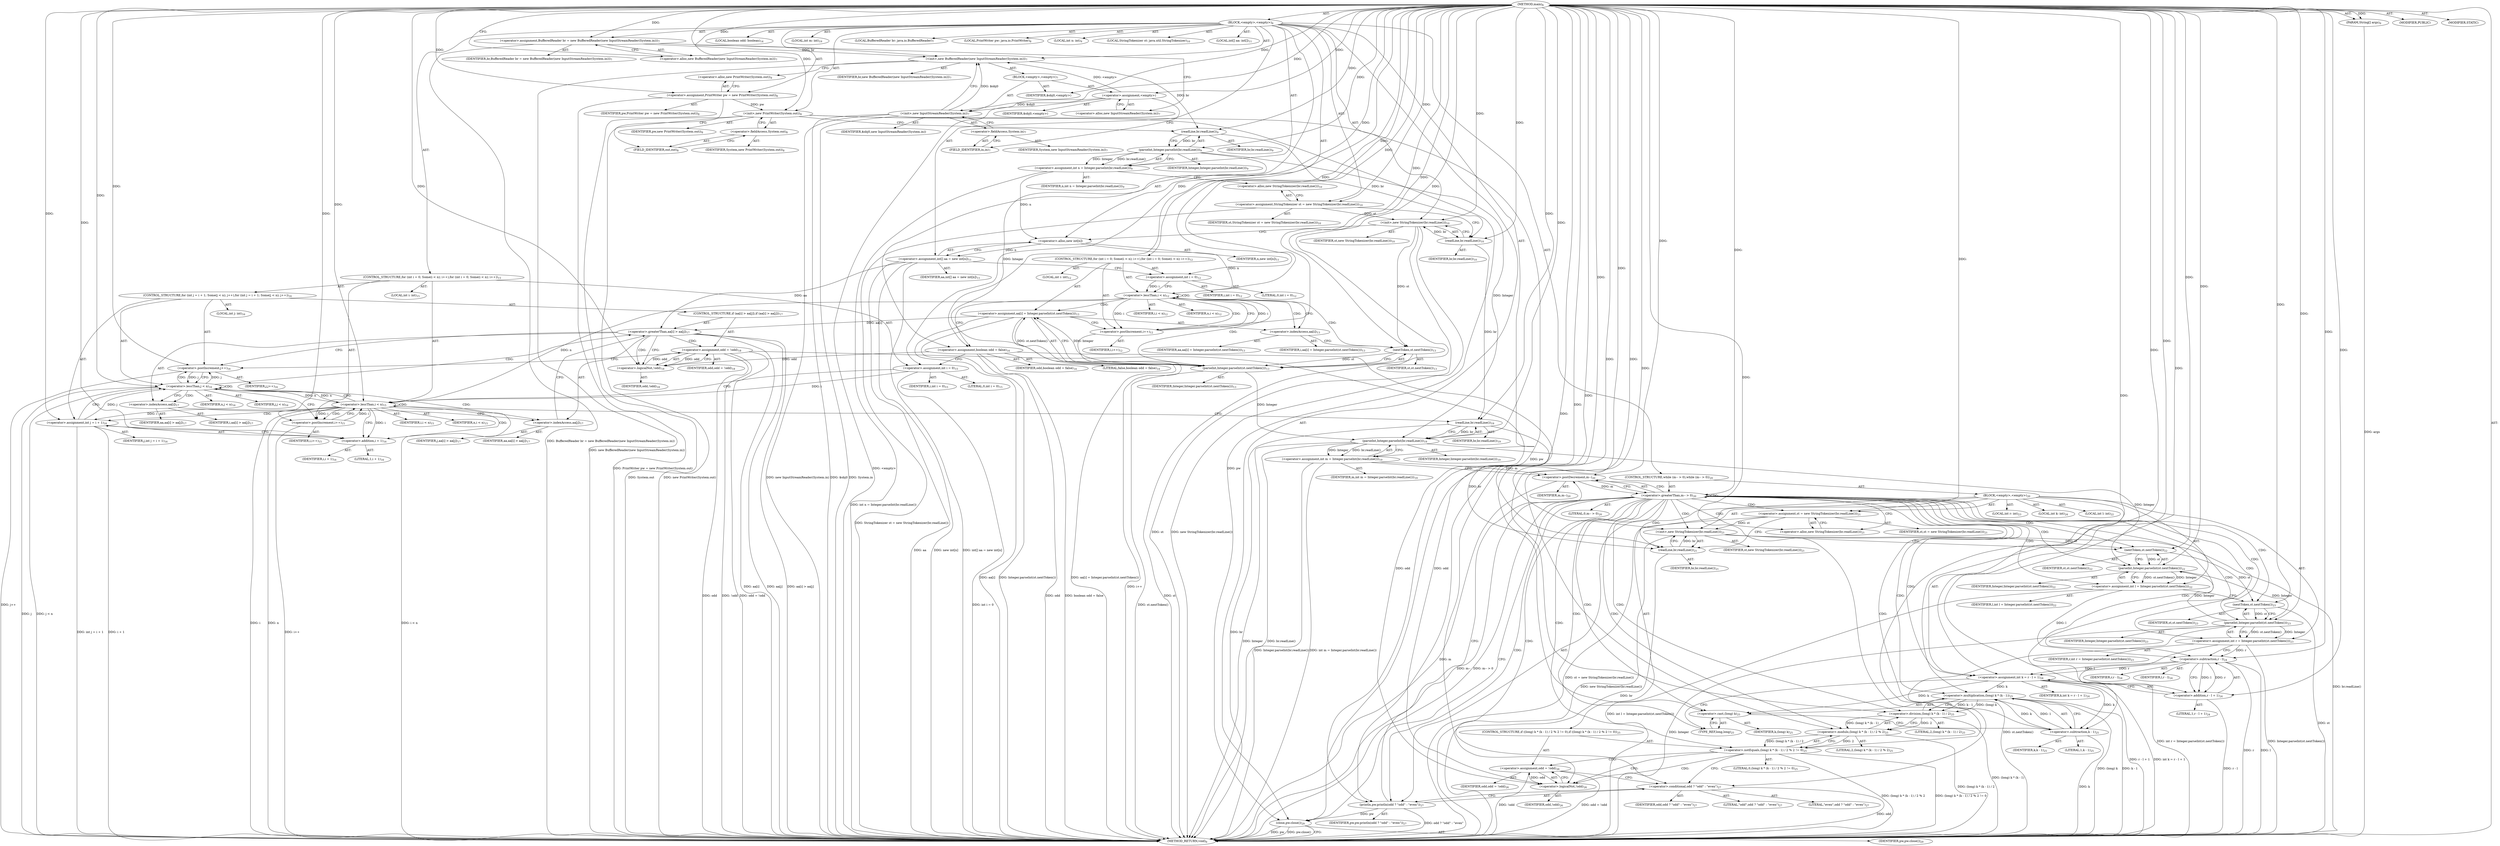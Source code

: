 digraph "main" {  
"24" [label = <(METHOD,main)<SUB>6</SUB>> ]
"25" [label = <(PARAM,String[] args)<SUB>6</SUB>> ]
"26" [label = <(BLOCK,&lt;empty&gt;,&lt;empty&gt;)<SUB>6</SUB>> ]
"4" [label = <(LOCAL,BufferedReader br: java.io.BufferedReader)<SUB>7</SUB>> ]
"27" [label = <(&lt;operator&gt;.assignment,BufferedReader br = new BufferedReader(new InputStreamReader(System.in)))<SUB>7</SUB>> ]
"28" [label = <(IDENTIFIER,br,BufferedReader br = new BufferedReader(new InputStreamReader(System.in)))<SUB>7</SUB>> ]
"29" [label = <(&lt;operator&gt;.alloc,new BufferedReader(new InputStreamReader(System.in)))<SUB>7</SUB>> ]
"30" [label = <(&lt;init&gt;,new BufferedReader(new InputStreamReader(System.in)))<SUB>7</SUB>> ]
"3" [label = <(IDENTIFIER,br,new BufferedReader(new InputStreamReader(System.in)))<SUB>7</SUB>> ]
"31" [label = <(BLOCK,&lt;empty&gt;,&lt;empty&gt;)<SUB>7</SUB>> ]
"32" [label = <(&lt;operator&gt;.assignment,&lt;empty&gt;)> ]
"33" [label = <(IDENTIFIER,$obj0,&lt;empty&gt;)> ]
"34" [label = <(&lt;operator&gt;.alloc,new InputStreamReader(System.in))<SUB>7</SUB>> ]
"35" [label = <(&lt;init&gt;,new InputStreamReader(System.in))<SUB>7</SUB>> ]
"36" [label = <(IDENTIFIER,$obj0,new InputStreamReader(System.in))> ]
"37" [label = <(&lt;operator&gt;.fieldAccess,System.in)<SUB>7</SUB>> ]
"38" [label = <(IDENTIFIER,System,new InputStreamReader(System.in))<SUB>7</SUB>> ]
"39" [label = <(FIELD_IDENTIFIER,in,in)<SUB>7</SUB>> ]
"40" [label = <(IDENTIFIER,$obj0,&lt;empty&gt;)> ]
"6" [label = <(LOCAL,PrintWriter pw: java.io.PrintWriter)<SUB>8</SUB>> ]
"41" [label = <(&lt;operator&gt;.assignment,PrintWriter pw = new PrintWriter(System.out))<SUB>8</SUB>> ]
"42" [label = <(IDENTIFIER,pw,PrintWriter pw = new PrintWriter(System.out))<SUB>8</SUB>> ]
"43" [label = <(&lt;operator&gt;.alloc,new PrintWriter(System.out))<SUB>8</SUB>> ]
"44" [label = <(&lt;init&gt;,new PrintWriter(System.out))<SUB>8</SUB>> ]
"5" [label = <(IDENTIFIER,pw,new PrintWriter(System.out))<SUB>8</SUB>> ]
"45" [label = <(&lt;operator&gt;.fieldAccess,System.out)<SUB>8</SUB>> ]
"46" [label = <(IDENTIFIER,System,new PrintWriter(System.out))<SUB>8</SUB>> ]
"47" [label = <(FIELD_IDENTIFIER,out,out)<SUB>8</SUB>> ]
"48" [label = <(LOCAL,int n: int)<SUB>9</SUB>> ]
"49" [label = <(&lt;operator&gt;.assignment,int n = Integer.parseInt(br.readLine()))<SUB>9</SUB>> ]
"50" [label = <(IDENTIFIER,n,int n = Integer.parseInt(br.readLine()))<SUB>9</SUB>> ]
"51" [label = <(parseInt,Integer.parseInt(br.readLine()))<SUB>9</SUB>> ]
"52" [label = <(IDENTIFIER,Integer,Integer.parseInt(br.readLine()))<SUB>9</SUB>> ]
"53" [label = <(readLine,br.readLine())<SUB>9</SUB>> ]
"54" [label = <(IDENTIFIER,br,br.readLine())<SUB>9</SUB>> ]
"8" [label = <(LOCAL,StringTokenizer st: java.util.StringTokenizer)<SUB>10</SUB>> ]
"55" [label = <(&lt;operator&gt;.assignment,StringTokenizer st = new StringTokenizer(br.readLine()))<SUB>10</SUB>> ]
"56" [label = <(IDENTIFIER,st,StringTokenizer st = new StringTokenizer(br.readLine()))<SUB>10</SUB>> ]
"57" [label = <(&lt;operator&gt;.alloc,new StringTokenizer(br.readLine()))<SUB>10</SUB>> ]
"58" [label = <(&lt;init&gt;,new StringTokenizer(br.readLine()))<SUB>10</SUB>> ]
"7" [label = <(IDENTIFIER,st,new StringTokenizer(br.readLine()))<SUB>10</SUB>> ]
"59" [label = <(readLine,br.readLine())<SUB>10</SUB>> ]
"60" [label = <(IDENTIFIER,br,br.readLine())<SUB>10</SUB>> ]
"61" [label = <(LOCAL,int[] aa: int[])<SUB>11</SUB>> ]
"62" [label = <(&lt;operator&gt;.assignment,int[] aa = new int[n])<SUB>11</SUB>> ]
"63" [label = <(IDENTIFIER,aa,int[] aa = new int[n])<SUB>11</SUB>> ]
"64" [label = <(&lt;operator&gt;.alloc,new int[n])> ]
"65" [label = <(IDENTIFIER,n,new int[n])<SUB>11</SUB>> ]
"66" [label = <(CONTROL_STRUCTURE,for (int i = 0; Some(i &lt; n); i++),for (int i = 0; Some(i &lt; n); i++))<SUB>12</SUB>> ]
"67" [label = <(LOCAL,int i: int)<SUB>12</SUB>> ]
"68" [label = <(&lt;operator&gt;.assignment,int i = 0)<SUB>12</SUB>> ]
"69" [label = <(IDENTIFIER,i,int i = 0)<SUB>12</SUB>> ]
"70" [label = <(LITERAL,0,int i = 0)<SUB>12</SUB>> ]
"71" [label = <(&lt;operator&gt;.lessThan,i &lt; n)<SUB>12</SUB>> ]
"72" [label = <(IDENTIFIER,i,i &lt; n)<SUB>12</SUB>> ]
"73" [label = <(IDENTIFIER,n,i &lt; n)<SUB>12</SUB>> ]
"74" [label = <(&lt;operator&gt;.postIncrement,i++)<SUB>12</SUB>> ]
"75" [label = <(IDENTIFIER,i,i++)<SUB>12</SUB>> ]
"76" [label = <(&lt;operator&gt;.assignment,aa[i] = Integer.parseInt(st.nextToken()))<SUB>13</SUB>> ]
"77" [label = <(&lt;operator&gt;.indexAccess,aa[i])<SUB>13</SUB>> ]
"78" [label = <(IDENTIFIER,aa,aa[i] = Integer.parseInt(st.nextToken()))<SUB>13</SUB>> ]
"79" [label = <(IDENTIFIER,i,aa[i] = Integer.parseInt(st.nextToken()))<SUB>13</SUB>> ]
"80" [label = <(parseInt,Integer.parseInt(st.nextToken()))<SUB>13</SUB>> ]
"81" [label = <(IDENTIFIER,Integer,Integer.parseInt(st.nextToken()))<SUB>13</SUB>> ]
"82" [label = <(nextToken,st.nextToken())<SUB>13</SUB>> ]
"83" [label = <(IDENTIFIER,st,st.nextToken())<SUB>13</SUB>> ]
"84" [label = <(LOCAL,boolean odd: boolean)<SUB>14</SUB>> ]
"85" [label = <(&lt;operator&gt;.assignment,boolean odd = false)<SUB>14</SUB>> ]
"86" [label = <(IDENTIFIER,odd,boolean odd = false)<SUB>14</SUB>> ]
"87" [label = <(LITERAL,false,boolean odd = false)<SUB>14</SUB>> ]
"88" [label = <(CONTROL_STRUCTURE,for (int i = 0; Some(i &lt; n); i++),for (int i = 0; Some(i &lt; n); i++))<SUB>15</SUB>> ]
"89" [label = <(LOCAL,int i: int)<SUB>15</SUB>> ]
"90" [label = <(&lt;operator&gt;.assignment,int i = 0)<SUB>15</SUB>> ]
"91" [label = <(IDENTIFIER,i,int i = 0)<SUB>15</SUB>> ]
"92" [label = <(LITERAL,0,int i = 0)<SUB>15</SUB>> ]
"93" [label = <(&lt;operator&gt;.lessThan,i &lt; n)<SUB>15</SUB>> ]
"94" [label = <(IDENTIFIER,i,i &lt; n)<SUB>15</SUB>> ]
"95" [label = <(IDENTIFIER,n,i &lt; n)<SUB>15</SUB>> ]
"96" [label = <(&lt;operator&gt;.postIncrement,i++)<SUB>15</SUB>> ]
"97" [label = <(IDENTIFIER,i,i++)<SUB>15</SUB>> ]
"98" [label = <(CONTROL_STRUCTURE,for (int j = i + 1; Some(j &lt; n); j++),for (int j = i + 1; Some(j &lt; n); j++))<SUB>16</SUB>> ]
"99" [label = <(LOCAL,int j: int)<SUB>16</SUB>> ]
"100" [label = <(&lt;operator&gt;.assignment,int j = i + 1)<SUB>16</SUB>> ]
"101" [label = <(IDENTIFIER,j,int j = i + 1)<SUB>16</SUB>> ]
"102" [label = <(&lt;operator&gt;.addition,i + 1)<SUB>16</SUB>> ]
"103" [label = <(IDENTIFIER,i,i + 1)<SUB>16</SUB>> ]
"104" [label = <(LITERAL,1,i + 1)<SUB>16</SUB>> ]
"105" [label = <(&lt;operator&gt;.lessThan,j &lt; n)<SUB>16</SUB>> ]
"106" [label = <(IDENTIFIER,j,j &lt; n)<SUB>16</SUB>> ]
"107" [label = <(IDENTIFIER,n,j &lt; n)<SUB>16</SUB>> ]
"108" [label = <(&lt;operator&gt;.postIncrement,j++)<SUB>16</SUB>> ]
"109" [label = <(IDENTIFIER,j,j++)<SUB>16</SUB>> ]
"110" [label = <(CONTROL_STRUCTURE,if (aa[i] &gt; aa[j]),if (aa[i] &gt; aa[j]))<SUB>17</SUB>> ]
"111" [label = <(&lt;operator&gt;.greaterThan,aa[i] &gt; aa[j])<SUB>17</SUB>> ]
"112" [label = <(&lt;operator&gt;.indexAccess,aa[i])<SUB>17</SUB>> ]
"113" [label = <(IDENTIFIER,aa,aa[i] &gt; aa[j])<SUB>17</SUB>> ]
"114" [label = <(IDENTIFIER,i,aa[i] &gt; aa[j])<SUB>17</SUB>> ]
"115" [label = <(&lt;operator&gt;.indexAccess,aa[j])<SUB>17</SUB>> ]
"116" [label = <(IDENTIFIER,aa,aa[i] &gt; aa[j])<SUB>17</SUB>> ]
"117" [label = <(IDENTIFIER,j,aa[i] &gt; aa[j])<SUB>17</SUB>> ]
"118" [label = <(&lt;operator&gt;.assignment,odd = !odd)<SUB>18</SUB>> ]
"119" [label = <(IDENTIFIER,odd,odd = !odd)<SUB>18</SUB>> ]
"120" [label = <(&lt;operator&gt;.logicalNot,!odd)<SUB>18</SUB>> ]
"121" [label = <(IDENTIFIER,odd,!odd)<SUB>18</SUB>> ]
"122" [label = <(LOCAL,int m: int)<SUB>19</SUB>> ]
"123" [label = <(&lt;operator&gt;.assignment,int m = Integer.parseInt(br.readLine()))<SUB>19</SUB>> ]
"124" [label = <(IDENTIFIER,m,int m = Integer.parseInt(br.readLine()))<SUB>19</SUB>> ]
"125" [label = <(parseInt,Integer.parseInt(br.readLine()))<SUB>19</SUB>> ]
"126" [label = <(IDENTIFIER,Integer,Integer.parseInt(br.readLine()))<SUB>19</SUB>> ]
"127" [label = <(readLine,br.readLine())<SUB>19</SUB>> ]
"128" [label = <(IDENTIFIER,br,br.readLine())<SUB>19</SUB>> ]
"129" [label = <(CONTROL_STRUCTURE,while (m-- &gt; 0),while (m-- &gt; 0))<SUB>20</SUB>> ]
"130" [label = <(&lt;operator&gt;.greaterThan,m-- &gt; 0)<SUB>20</SUB>> ]
"131" [label = <(&lt;operator&gt;.postDecrement,m--)<SUB>20</SUB>> ]
"132" [label = <(IDENTIFIER,m,m--)<SUB>20</SUB>> ]
"133" [label = <(LITERAL,0,m-- &gt; 0)<SUB>20</SUB>> ]
"134" [label = <(BLOCK,&lt;empty&gt;,&lt;empty&gt;)<SUB>20</SUB>> ]
"135" [label = <(&lt;operator&gt;.assignment,st = new StringTokenizer(br.readLine()))<SUB>21</SUB>> ]
"136" [label = <(IDENTIFIER,st,st = new StringTokenizer(br.readLine()))<SUB>21</SUB>> ]
"137" [label = <(&lt;operator&gt;.alloc,new StringTokenizer(br.readLine()))<SUB>21</SUB>> ]
"138" [label = <(&lt;init&gt;,new StringTokenizer(br.readLine()))<SUB>21</SUB>> ]
"9" [label = <(IDENTIFIER,st,new StringTokenizer(br.readLine()))<SUB>21</SUB>> ]
"139" [label = <(readLine,br.readLine())<SUB>21</SUB>> ]
"140" [label = <(IDENTIFIER,br,br.readLine())<SUB>21</SUB>> ]
"141" [label = <(LOCAL,int l: int)<SUB>22</SUB>> ]
"142" [label = <(&lt;operator&gt;.assignment,int l = Integer.parseInt(st.nextToken()))<SUB>22</SUB>> ]
"143" [label = <(IDENTIFIER,l,int l = Integer.parseInt(st.nextToken()))<SUB>22</SUB>> ]
"144" [label = <(parseInt,Integer.parseInt(st.nextToken()))<SUB>22</SUB>> ]
"145" [label = <(IDENTIFIER,Integer,Integer.parseInt(st.nextToken()))<SUB>22</SUB>> ]
"146" [label = <(nextToken,st.nextToken())<SUB>22</SUB>> ]
"147" [label = <(IDENTIFIER,st,st.nextToken())<SUB>22</SUB>> ]
"148" [label = <(LOCAL,int r: int)<SUB>23</SUB>> ]
"149" [label = <(&lt;operator&gt;.assignment,int r = Integer.parseInt(st.nextToken()))<SUB>23</SUB>> ]
"150" [label = <(IDENTIFIER,r,int r = Integer.parseInt(st.nextToken()))<SUB>23</SUB>> ]
"151" [label = <(parseInt,Integer.parseInt(st.nextToken()))<SUB>23</SUB>> ]
"152" [label = <(IDENTIFIER,Integer,Integer.parseInt(st.nextToken()))<SUB>23</SUB>> ]
"153" [label = <(nextToken,st.nextToken())<SUB>23</SUB>> ]
"154" [label = <(IDENTIFIER,st,st.nextToken())<SUB>23</SUB>> ]
"155" [label = <(LOCAL,int k: int)<SUB>24</SUB>> ]
"156" [label = <(&lt;operator&gt;.assignment,int k = r - l + 1)<SUB>24</SUB>> ]
"157" [label = <(IDENTIFIER,k,int k = r - l + 1)<SUB>24</SUB>> ]
"158" [label = <(&lt;operator&gt;.addition,r - l + 1)<SUB>24</SUB>> ]
"159" [label = <(&lt;operator&gt;.subtraction,r - l)<SUB>24</SUB>> ]
"160" [label = <(IDENTIFIER,r,r - l)<SUB>24</SUB>> ]
"161" [label = <(IDENTIFIER,l,r - l)<SUB>24</SUB>> ]
"162" [label = <(LITERAL,1,r - l + 1)<SUB>24</SUB>> ]
"163" [label = <(CONTROL_STRUCTURE,if ((long) k * (k - 1) / 2 % 2 != 0),if ((long) k * (k - 1) / 2 % 2 != 0))<SUB>25</SUB>> ]
"164" [label = <(&lt;operator&gt;.notEquals,(long) k * (k - 1) / 2 % 2 != 0)<SUB>25</SUB>> ]
"165" [label = <(&lt;operator&gt;.modulo,(long) k * (k - 1) / 2 % 2)<SUB>25</SUB>> ]
"166" [label = <(&lt;operator&gt;.division,(long) k * (k - 1) / 2)<SUB>25</SUB>> ]
"167" [label = <(&lt;operator&gt;.multiplication,(long) k * (k - 1))<SUB>25</SUB>> ]
"168" [label = <(&lt;operator&gt;.cast,(long) k)<SUB>25</SUB>> ]
"169" [label = <(TYPE_REF,long,long)<SUB>25</SUB>> ]
"170" [label = <(IDENTIFIER,k,(long) k)<SUB>25</SUB>> ]
"171" [label = <(&lt;operator&gt;.subtraction,k - 1)<SUB>25</SUB>> ]
"172" [label = <(IDENTIFIER,k,k - 1)<SUB>25</SUB>> ]
"173" [label = <(LITERAL,1,k - 1)<SUB>25</SUB>> ]
"174" [label = <(LITERAL,2,(long) k * (k - 1) / 2)<SUB>25</SUB>> ]
"175" [label = <(LITERAL,2,(long) k * (k - 1) / 2 % 2)<SUB>25</SUB>> ]
"176" [label = <(LITERAL,0,(long) k * (k - 1) / 2 % 2 != 0)<SUB>25</SUB>> ]
"177" [label = <(&lt;operator&gt;.assignment,odd = !odd)<SUB>26</SUB>> ]
"178" [label = <(IDENTIFIER,odd,odd = !odd)<SUB>26</SUB>> ]
"179" [label = <(&lt;operator&gt;.logicalNot,!odd)<SUB>26</SUB>> ]
"180" [label = <(IDENTIFIER,odd,!odd)<SUB>26</SUB>> ]
"181" [label = <(println,pw.println(odd ? &quot;odd&quot; : &quot;even&quot;))<SUB>27</SUB>> ]
"182" [label = <(IDENTIFIER,pw,pw.println(odd ? &quot;odd&quot; : &quot;even&quot;))<SUB>27</SUB>> ]
"183" [label = <(&lt;operator&gt;.conditional,odd ? &quot;odd&quot; : &quot;even&quot;)<SUB>27</SUB>> ]
"184" [label = <(IDENTIFIER,odd,odd ? &quot;odd&quot; : &quot;even&quot;)<SUB>27</SUB>> ]
"185" [label = <(LITERAL,&quot;odd&quot;,odd ? &quot;odd&quot; : &quot;even&quot;)<SUB>27</SUB>> ]
"186" [label = <(LITERAL,&quot;even&quot;,odd ? &quot;odd&quot; : &quot;even&quot;)<SUB>27</SUB>> ]
"187" [label = <(close,pw.close())<SUB>29</SUB>> ]
"188" [label = <(IDENTIFIER,pw,pw.close())<SUB>29</SUB>> ]
"189" [label = <(MODIFIER,PUBLIC)> ]
"190" [label = <(MODIFIER,STATIC)> ]
"191" [label = <(METHOD_RETURN,void)<SUB>6</SUB>> ]
  "24" -> "25"  [ label = "AST: "] 
  "24" -> "26"  [ label = "AST: "] 
  "24" -> "189"  [ label = "AST: "] 
  "24" -> "190"  [ label = "AST: "] 
  "24" -> "191"  [ label = "AST: "] 
  "26" -> "4"  [ label = "AST: "] 
  "26" -> "27"  [ label = "AST: "] 
  "26" -> "30"  [ label = "AST: "] 
  "26" -> "6"  [ label = "AST: "] 
  "26" -> "41"  [ label = "AST: "] 
  "26" -> "44"  [ label = "AST: "] 
  "26" -> "48"  [ label = "AST: "] 
  "26" -> "49"  [ label = "AST: "] 
  "26" -> "8"  [ label = "AST: "] 
  "26" -> "55"  [ label = "AST: "] 
  "26" -> "58"  [ label = "AST: "] 
  "26" -> "61"  [ label = "AST: "] 
  "26" -> "62"  [ label = "AST: "] 
  "26" -> "66"  [ label = "AST: "] 
  "26" -> "84"  [ label = "AST: "] 
  "26" -> "85"  [ label = "AST: "] 
  "26" -> "88"  [ label = "AST: "] 
  "26" -> "122"  [ label = "AST: "] 
  "26" -> "123"  [ label = "AST: "] 
  "26" -> "129"  [ label = "AST: "] 
  "26" -> "187"  [ label = "AST: "] 
  "27" -> "28"  [ label = "AST: "] 
  "27" -> "29"  [ label = "AST: "] 
  "30" -> "3"  [ label = "AST: "] 
  "30" -> "31"  [ label = "AST: "] 
  "31" -> "32"  [ label = "AST: "] 
  "31" -> "35"  [ label = "AST: "] 
  "31" -> "40"  [ label = "AST: "] 
  "32" -> "33"  [ label = "AST: "] 
  "32" -> "34"  [ label = "AST: "] 
  "35" -> "36"  [ label = "AST: "] 
  "35" -> "37"  [ label = "AST: "] 
  "37" -> "38"  [ label = "AST: "] 
  "37" -> "39"  [ label = "AST: "] 
  "41" -> "42"  [ label = "AST: "] 
  "41" -> "43"  [ label = "AST: "] 
  "44" -> "5"  [ label = "AST: "] 
  "44" -> "45"  [ label = "AST: "] 
  "45" -> "46"  [ label = "AST: "] 
  "45" -> "47"  [ label = "AST: "] 
  "49" -> "50"  [ label = "AST: "] 
  "49" -> "51"  [ label = "AST: "] 
  "51" -> "52"  [ label = "AST: "] 
  "51" -> "53"  [ label = "AST: "] 
  "53" -> "54"  [ label = "AST: "] 
  "55" -> "56"  [ label = "AST: "] 
  "55" -> "57"  [ label = "AST: "] 
  "58" -> "7"  [ label = "AST: "] 
  "58" -> "59"  [ label = "AST: "] 
  "59" -> "60"  [ label = "AST: "] 
  "62" -> "63"  [ label = "AST: "] 
  "62" -> "64"  [ label = "AST: "] 
  "64" -> "65"  [ label = "AST: "] 
  "66" -> "67"  [ label = "AST: "] 
  "66" -> "68"  [ label = "AST: "] 
  "66" -> "71"  [ label = "AST: "] 
  "66" -> "74"  [ label = "AST: "] 
  "66" -> "76"  [ label = "AST: "] 
  "68" -> "69"  [ label = "AST: "] 
  "68" -> "70"  [ label = "AST: "] 
  "71" -> "72"  [ label = "AST: "] 
  "71" -> "73"  [ label = "AST: "] 
  "74" -> "75"  [ label = "AST: "] 
  "76" -> "77"  [ label = "AST: "] 
  "76" -> "80"  [ label = "AST: "] 
  "77" -> "78"  [ label = "AST: "] 
  "77" -> "79"  [ label = "AST: "] 
  "80" -> "81"  [ label = "AST: "] 
  "80" -> "82"  [ label = "AST: "] 
  "82" -> "83"  [ label = "AST: "] 
  "85" -> "86"  [ label = "AST: "] 
  "85" -> "87"  [ label = "AST: "] 
  "88" -> "89"  [ label = "AST: "] 
  "88" -> "90"  [ label = "AST: "] 
  "88" -> "93"  [ label = "AST: "] 
  "88" -> "96"  [ label = "AST: "] 
  "88" -> "98"  [ label = "AST: "] 
  "90" -> "91"  [ label = "AST: "] 
  "90" -> "92"  [ label = "AST: "] 
  "93" -> "94"  [ label = "AST: "] 
  "93" -> "95"  [ label = "AST: "] 
  "96" -> "97"  [ label = "AST: "] 
  "98" -> "99"  [ label = "AST: "] 
  "98" -> "100"  [ label = "AST: "] 
  "98" -> "105"  [ label = "AST: "] 
  "98" -> "108"  [ label = "AST: "] 
  "98" -> "110"  [ label = "AST: "] 
  "100" -> "101"  [ label = "AST: "] 
  "100" -> "102"  [ label = "AST: "] 
  "102" -> "103"  [ label = "AST: "] 
  "102" -> "104"  [ label = "AST: "] 
  "105" -> "106"  [ label = "AST: "] 
  "105" -> "107"  [ label = "AST: "] 
  "108" -> "109"  [ label = "AST: "] 
  "110" -> "111"  [ label = "AST: "] 
  "110" -> "118"  [ label = "AST: "] 
  "111" -> "112"  [ label = "AST: "] 
  "111" -> "115"  [ label = "AST: "] 
  "112" -> "113"  [ label = "AST: "] 
  "112" -> "114"  [ label = "AST: "] 
  "115" -> "116"  [ label = "AST: "] 
  "115" -> "117"  [ label = "AST: "] 
  "118" -> "119"  [ label = "AST: "] 
  "118" -> "120"  [ label = "AST: "] 
  "120" -> "121"  [ label = "AST: "] 
  "123" -> "124"  [ label = "AST: "] 
  "123" -> "125"  [ label = "AST: "] 
  "125" -> "126"  [ label = "AST: "] 
  "125" -> "127"  [ label = "AST: "] 
  "127" -> "128"  [ label = "AST: "] 
  "129" -> "130"  [ label = "AST: "] 
  "129" -> "134"  [ label = "AST: "] 
  "130" -> "131"  [ label = "AST: "] 
  "130" -> "133"  [ label = "AST: "] 
  "131" -> "132"  [ label = "AST: "] 
  "134" -> "135"  [ label = "AST: "] 
  "134" -> "138"  [ label = "AST: "] 
  "134" -> "141"  [ label = "AST: "] 
  "134" -> "142"  [ label = "AST: "] 
  "134" -> "148"  [ label = "AST: "] 
  "134" -> "149"  [ label = "AST: "] 
  "134" -> "155"  [ label = "AST: "] 
  "134" -> "156"  [ label = "AST: "] 
  "134" -> "163"  [ label = "AST: "] 
  "134" -> "181"  [ label = "AST: "] 
  "135" -> "136"  [ label = "AST: "] 
  "135" -> "137"  [ label = "AST: "] 
  "138" -> "9"  [ label = "AST: "] 
  "138" -> "139"  [ label = "AST: "] 
  "139" -> "140"  [ label = "AST: "] 
  "142" -> "143"  [ label = "AST: "] 
  "142" -> "144"  [ label = "AST: "] 
  "144" -> "145"  [ label = "AST: "] 
  "144" -> "146"  [ label = "AST: "] 
  "146" -> "147"  [ label = "AST: "] 
  "149" -> "150"  [ label = "AST: "] 
  "149" -> "151"  [ label = "AST: "] 
  "151" -> "152"  [ label = "AST: "] 
  "151" -> "153"  [ label = "AST: "] 
  "153" -> "154"  [ label = "AST: "] 
  "156" -> "157"  [ label = "AST: "] 
  "156" -> "158"  [ label = "AST: "] 
  "158" -> "159"  [ label = "AST: "] 
  "158" -> "162"  [ label = "AST: "] 
  "159" -> "160"  [ label = "AST: "] 
  "159" -> "161"  [ label = "AST: "] 
  "163" -> "164"  [ label = "AST: "] 
  "163" -> "177"  [ label = "AST: "] 
  "164" -> "165"  [ label = "AST: "] 
  "164" -> "176"  [ label = "AST: "] 
  "165" -> "166"  [ label = "AST: "] 
  "165" -> "175"  [ label = "AST: "] 
  "166" -> "167"  [ label = "AST: "] 
  "166" -> "174"  [ label = "AST: "] 
  "167" -> "168"  [ label = "AST: "] 
  "167" -> "171"  [ label = "AST: "] 
  "168" -> "169"  [ label = "AST: "] 
  "168" -> "170"  [ label = "AST: "] 
  "171" -> "172"  [ label = "AST: "] 
  "171" -> "173"  [ label = "AST: "] 
  "177" -> "178"  [ label = "AST: "] 
  "177" -> "179"  [ label = "AST: "] 
  "179" -> "180"  [ label = "AST: "] 
  "181" -> "182"  [ label = "AST: "] 
  "181" -> "183"  [ label = "AST: "] 
  "183" -> "184"  [ label = "AST: "] 
  "183" -> "185"  [ label = "AST: "] 
  "183" -> "186"  [ label = "AST: "] 
  "187" -> "188"  [ label = "AST: "] 
  "27" -> "34"  [ label = "CFG: "] 
  "30" -> "43"  [ label = "CFG: "] 
  "41" -> "47"  [ label = "CFG: "] 
  "44" -> "53"  [ label = "CFG: "] 
  "49" -> "57"  [ label = "CFG: "] 
  "55" -> "59"  [ label = "CFG: "] 
  "58" -> "64"  [ label = "CFG: "] 
  "62" -> "68"  [ label = "CFG: "] 
  "85" -> "90"  [ label = "CFG: "] 
  "123" -> "131"  [ label = "CFG: "] 
  "187" -> "191"  [ label = "CFG: "] 
  "29" -> "27"  [ label = "CFG: "] 
  "43" -> "41"  [ label = "CFG: "] 
  "45" -> "44"  [ label = "CFG: "] 
  "51" -> "49"  [ label = "CFG: "] 
  "57" -> "55"  [ label = "CFG: "] 
  "59" -> "58"  [ label = "CFG: "] 
  "64" -> "62"  [ label = "CFG: "] 
  "68" -> "71"  [ label = "CFG: "] 
  "71" -> "77"  [ label = "CFG: "] 
  "71" -> "85"  [ label = "CFG: "] 
  "74" -> "71"  [ label = "CFG: "] 
  "76" -> "74"  [ label = "CFG: "] 
  "90" -> "93"  [ label = "CFG: "] 
  "93" -> "102"  [ label = "CFG: "] 
  "93" -> "127"  [ label = "CFG: "] 
  "96" -> "93"  [ label = "CFG: "] 
  "125" -> "123"  [ label = "CFG: "] 
  "130" -> "137"  [ label = "CFG: "] 
  "130" -> "187"  [ label = "CFG: "] 
  "32" -> "39"  [ label = "CFG: "] 
  "35" -> "30"  [ label = "CFG: "] 
  "47" -> "45"  [ label = "CFG: "] 
  "53" -> "51"  [ label = "CFG: "] 
  "77" -> "82"  [ label = "CFG: "] 
  "80" -> "76"  [ label = "CFG: "] 
  "100" -> "105"  [ label = "CFG: "] 
  "105" -> "112"  [ label = "CFG: "] 
  "105" -> "96"  [ label = "CFG: "] 
  "108" -> "105"  [ label = "CFG: "] 
  "127" -> "125"  [ label = "CFG: "] 
  "131" -> "130"  [ label = "CFG: "] 
  "135" -> "139"  [ label = "CFG: "] 
  "138" -> "146"  [ label = "CFG: "] 
  "142" -> "153"  [ label = "CFG: "] 
  "149" -> "159"  [ label = "CFG: "] 
  "156" -> "169"  [ label = "CFG: "] 
  "181" -> "131"  [ label = "CFG: "] 
  "34" -> "32"  [ label = "CFG: "] 
  "37" -> "35"  [ label = "CFG: "] 
  "82" -> "80"  [ label = "CFG: "] 
  "102" -> "100"  [ label = "CFG: "] 
  "111" -> "120"  [ label = "CFG: "] 
  "111" -> "108"  [ label = "CFG: "] 
  "118" -> "108"  [ label = "CFG: "] 
  "137" -> "135"  [ label = "CFG: "] 
  "139" -> "138"  [ label = "CFG: "] 
  "144" -> "142"  [ label = "CFG: "] 
  "151" -> "149"  [ label = "CFG: "] 
  "158" -> "156"  [ label = "CFG: "] 
  "164" -> "179"  [ label = "CFG: "] 
  "164" -> "183"  [ label = "CFG: "] 
  "177" -> "183"  [ label = "CFG: "] 
  "183" -> "181"  [ label = "CFG: "] 
  "39" -> "37"  [ label = "CFG: "] 
  "112" -> "115"  [ label = "CFG: "] 
  "115" -> "111"  [ label = "CFG: "] 
  "120" -> "118"  [ label = "CFG: "] 
  "146" -> "144"  [ label = "CFG: "] 
  "153" -> "151"  [ label = "CFG: "] 
  "159" -> "158"  [ label = "CFG: "] 
  "165" -> "164"  [ label = "CFG: "] 
  "179" -> "177"  [ label = "CFG: "] 
  "166" -> "165"  [ label = "CFG: "] 
  "167" -> "166"  [ label = "CFG: "] 
  "168" -> "171"  [ label = "CFG: "] 
  "171" -> "167"  [ label = "CFG: "] 
  "169" -> "168"  [ label = "CFG: "] 
  "24" -> "29"  [ label = "CFG: "] 
  "25" -> "191"  [ label = "DDG: args"] 
  "27" -> "191"  [ label = "DDG: BufferedReader br = new BufferedReader(new InputStreamReader(System.in))"] 
  "32" -> "191"  [ label = "DDG: &lt;empty&gt;"] 
  "35" -> "191"  [ label = "DDG: $obj0"] 
  "35" -> "191"  [ label = "DDG: System.in"] 
  "35" -> "191"  [ label = "DDG: new InputStreamReader(System.in)"] 
  "30" -> "191"  [ label = "DDG: new BufferedReader(new InputStreamReader(System.in))"] 
  "41" -> "191"  [ label = "DDG: PrintWriter pw = new PrintWriter(System.out)"] 
  "44" -> "191"  [ label = "DDG: System.out"] 
  "44" -> "191"  [ label = "DDG: new PrintWriter(System.out)"] 
  "49" -> "191"  [ label = "DDG: int n = Integer.parseInt(br.readLine())"] 
  "55" -> "191"  [ label = "DDG: StringTokenizer st = new StringTokenizer(br.readLine())"] 
  "58" -> "191"  [ label = "DDG: st"] 
  "58" -> "191"  [ label = "DDG: new StringTokenizer(br.readLine())"] 
  "62" -> "191"  [ label = "DDG: aa"] 
  "62" -> "191"  [ label = "DDG: new int[n]"] 
  "62" -> "191"  [ label = "DDG: int[] aa = new int[n]"] 
  "85" -> "191"  [ label = "DDG: odd"] 
  "85" -> "191"  [ label = "DDG: boolean odd = false"] 
  "90" -> "191"  [ label = "DDG: int i = 0"] 
  "93" -> "191"  [ label = "DDG: i"] 
  "93" -> "191"  [ label = "DDG: n"] 
  "93" -> "191"  [ label = "DDG: i &lt; n"] 
  "125" -> "191"  [ label = "DDG: Integer"] 
  "127" -> "191"  [ label = "DDG: br"] 
  "125" -> "191"  [ label = "DDG: br.readLine()"] 
  "123" -> "191"  [ label = "DDG: Integer.parseInt(br.readLine())"] 
  "123" -> "191"  [ label = "DDG: int m = Integer.parseInt(br.readLine())"] 
  "131" -> "191"  [ label = "DDG: m"] 
  "130" -> "191"  [ label = "DDG: m--"] 
  "130" -> "191"  [ label = "DDG: m-- &gt; 0"] 
  "187" -> "191"  [ label = "DDG: pw"] 
  "187" -> "191"  [ label = "DDG: pw.close()"] 
  "135" -> "191"  [ label = "DDG: st = new StringTokenizer(br.readLine())"] 
  "139" -> "191"  [ label = "DDG: br"] 
  "138" -> "191"  [ label = "DDG: br.readLine()"] 
  "138" -> "191"  [ label = "DDG: new StringTokenizer(br.readLine())"] 
  "142" -> "191"  [ label = "DDG: int l = Integer.parseInt(st.nextToken())"] 
  "151" -> "191"  [ label = "DDG: Integer"] 
  "153" -> "191"  [ label = "DDG: st"] 
  "151" -> "191"  [ label = "DDG: st.nextToken()"] 
  "149" -> "191"  [ label = "DDG: Integer.parseInt(st.nextToken())"] 
  "149" -> "191"  [ label = "DDG: int r = Integer.parseInt(st.nextToken())"] 
  "159" -> "191"  [ label = "DDG: r"] 
  "159" -> "191"  [ label = "DDG: l"] 
  "158" -> "191"  [ label = "DDG: r - l"] 
  "156" -> "191"  [ label = "DDG: r - l + 1"] 
  "156" -> "191"  [ label = "DDG: int k = r - l + 1"] 
  "167" -> "191"  [ label = "DDG: (long) k"] 
  "171" -> "191"  [ label = "DDG: k"] 
  "167" -> "191"  [ label = "DDG: k - 1"] 
  "166" -> "191"  [ label = "DDG: (long) k * (k - 1)"] 
  "165" -> "191"  [ label = "DDG: (long) k * (k - 1) / 2"] 
  "164" -> "191"  [ label = "DDG: (long) k * (k - 1) / 2 % 2"] 
  "164" -> "191"  [ label = "DDG: (long) k * (k - 1) / 2 % 2 != 0"] 
  "177" -> "191"  [ label = "DDG: !odd"] 
  "177" -> "191"  [ label = "DDG: odd = !odd"] 
  "183" -> "191"  [ label = "DDG: odd"] 
  "181" -> "191"  [ label = "DDG: odd ? &quot;odd&quot; : &quot;even&quot;"] 
  "100" -> "191"  [ label = "DDG: i + 1"] 
  "100" -> "191"  [ label = "DDG: int j = i + 1"] 
  "105" -> "191"  [ label = "DDG: j"] 
  "105" -> "191"  [ label = "DDG: j &lt; n"] 
  "96" -> "191"  [ label = "DDG: i++"] 
  "111" -> "191"  [ label = "DDG: aa[i]"] 
  "111" -> "191"  [ label = "DDG: aa[j]"] 
  "111" -> "191"  [ label = "DDG: aa[i] &gt; aa[j]"] 
  "118" -> "191"  [ label = "DDG: odd"] 
  "118" -> "191"  [ label = "DDG: !odd"] 
  "118" -> "191"  [ label = "DDG: odd = !odd"] 
  "108" -> "191"  [ label = "DDG: j++"] 
  "76" -> "191"  [ label = "DDG: aa[i]"] 
  "82" -> "191"  [ label = "DDG: st"] 
  "80" -> "191"  [ label = "DDG: st.nextToken()"] 
  "76" -> "191"  [ label = "DDG: Integer.parseInt(st.nextToken())"] 
  "76" -> "191"  [ label = "DDG: aa[i] = Integer.parseInt(st.nextToken())"] 
  "74" -> "191"  [ label = "DDG: i++"] 
  "24" -> "25"  [ label = "DDG: "] 
  "24" -> "27"  [ label = "DDG: "] 
  "24" -> "41"  [ label = "DDG: "] 
  "51" -> "49"  [ label = "DDG: Integer"] 
  "51" -> "49"  [ label = "DDG: br.readLine()"] 
  "24" -> "55"  [ label = "DDG: "] 
  "64" -> "62"  [ label = "DDG: n"] 
  "24" -> "85"  [ label = "DDG: "] 
  "125" -> "123"  [ label = "DDG: Integer"] 
  "125" -> "123"  [ label = "DDG: br.readLine()"] 
  "27" -> "30"  [ label = "DDG: br"] 
  "24" -> "30"  [ label = "DDG: "] 
  "32" -> "30"  [ label = "DDG: &lt;empty&gt;"] 
  "35" -> "30"  [ label = "DDG: $obj0"] 
  "41" -> "44"  [ label = "DDG: pw"] 
  "24" -> "44"  [ label = "DDG: "] 
  "55" -> "58"  [ label = "DDG: st"] 
  "24" -> "58"  [ label = "DDG: "] 
  "59" -> "58"  [ label = "DDG: br"] 
  "24" -> "68"  [ label = "DDG: "] 
  "80" -> "76"  [ label = "DDG: Integer"] 
  "80" -> "76"  [ label = "DDG: st.nextToken()"] 
  "24" -> "90"  [ label = "DDG: "] 
  "44" -> "187"  [ label = "DDG: pw"] 
  "181" -> "187"  [ label = "DDG: pw"] 
  "24" -> "187"  [ label = "DDG: "] 
  "24" -> "32"  [ label = "DDG: "] 
  "24" -> "40"  [ label = "DDG: "] 
  "24" -> "51"  [ label = "DDG: "] 
  "53" -> "51"  [ label = "DDG: br"] 
  "53" -> "59"  [ label = "DDG: br"] 
  "24" -> "59"  [ label = "DDG: "] 
  "49" -> "64"  [ label = "DDG: n"] 
  "24" -> "64"  [ label = "DDG: "] 
  "68" -> "71"  [ label = "DDG: i"] 
  "74" -> "71"  [ label = "DDG: i"] 
  "24" -> "71"  [ label = "DDG: "] 
  "64" -> "71"  [ label = "DDG: n"] 
  "71" -> "74"  [ label = "DDG: i"] 
  "24" -> "74"  [ label = "DDG: "] 
  "90" -> "93"  [ label = "DDG: i"] 
  "96" -> "93"  [ label = "DDG: i"] 
  "24" -> "93"  [ label = "DDG: "] 
  "71" -> "93"  [ label = "DDG: n"] 
  "105" -> "93"  [ label = "DDG: n"] 
  "24" -> "96"  [ label = "DDG: "] 
  "93" -> "96"  [ label = "DDG: i"] 
  "93" -> "100"  [ label = "DDG: i"] 
  "24" -> "100"  [ label = "DDG: "] 
  "51" -> "125"  [ label = "DDG: Integer"] 
  "80" -> "125"  [ label = "DDG: Integer"] 
  "24" -> "125"  [ label = "DDG: "] 
  "127" -> "125"  [ label = "DDG: br"] 
  "131" -> "130"  [ label = "DDG: m"] 
  "24" -> "130"  [ label = "DDG: "] 
  "24" -> "135"  [ label = "DDG: "] 
  "144" -> "142"  [ label = "DDG: Integer"] 
  "144" -> "142"  [ label = "DDG: st.nextToken()"] 
  "151" -> "149"  [ label = "DDG: Integer"] 
  "151" -> "149"  [ label = "DDG: st.nextToken()"] 
  "159" -> "156"  [ label = "DDG: r"] 
  "159" -> "156"  [ label = "DDG: l"] 
  "24" -> "156"  [ label = "DDG: "] 
  "32" -> "35"  [ label = "DDG: $obj0"] 
  "24" -> "35"  [ label = "DDG: "] 
  "30" -> "53"  [ label = "DDG: br"] 
  "24" -> "53"  [ label = "DDG: "] 
  "51" -> "80"  [ label = "DDG: Integer"] 
  "24" -> "80"  [ label = "DDG: "] 
  "82" -> "80"  [ label = "DDG: st"] 
  "100" -> "105"  [ label = "DDG: j"] 
  "108" -> "105"  [ label = "DDG: j"] 
  "24" -> "105"  [ label = "DDG: "] 
  "93" -> "105"  [ label = "DDG: n"] 
  "105" -> "108"  [ label = "DDG: j"] 
  "24" -> "108"  [ label = "DDG: "] 
  "120" -> "118"  [ label = "DDG: odd"] 
  "59" -> "127"  [ label = "DDG: br"] 
  "24" -> "127"  [ label = "DDG: "] 
  "123" -> "131"  [ label = "DDG: m"] 
  "24" -> "131"  [ label = "DDG: "] 
  "135" -> "138"  [ label = "DDG: st"] 
  "24" -> "138"  [ label = "DDG: "] 
  "139" -> "138"  [ label = "DDG: br"] 
  "179" -> "177"  [ label = "DDG: odd"] 
  "44" -> "181"  [ label = "DDG: pw"] 
  "24" -> "181"  [ label = "DDG: "] 
  "58" -> "82"  [ label = "DDG: st"] 
  "24" -> "82"  [ label = "DDG: "] 
  "93" -> "102"  [ label = "DDG: i"] 
  "24" -> "102"  [ label = "DDG: "] 
  "62" -> "111"  [ label = "DDG: aa"] 
  "76" -> "111"  [ label = "DDG: aa[i]"] 
  "127" -> "139"  [ label = "DDG: br"] 
  "24" -> "139"  [ label = "DDG: "] 
  "125" -> "144"  [ label = "DDG: Integer"] 
  "151" -> "144"  [ label = "DDG: Integer"] 
  "24" -> "144"  [ label = "DDG: "] 
  "146" -> "144"  [ label = "DDG: st"] 
  "144" -> "151"  [ label = "DDG: Integer"] 
  "24" -> "151"  [ label = "DDG: "] 
  "153" -> "151"  [ label = "DDG: st"] 
  "159" -> "158"  [ label = "DDG: r"] 
  "159" -> "158"  [ label = "DDG: l"] 
  "24" -> "158"  [ label = "DDG: "] 
  "165" -> "164"  [ label = "DDG: (long) k * (k - 1) / 2"] 
  "165" -> "164"  [ label = "DDG: 2"] 
  "24" -> "164"  [ label = "DDG: "] 
  "24" -> "183"  [ label = "DDG: "] 
  "85" -> "120"  [ label = "DDG: odd"] 
  "118" -> "120"  [ label = "DDG: odd"] 
  "24" -> "120"  [ label = "DDG: "] 
  "138" -> "146"  [ label = "DDG: st"] 
  "24" -> "146"  [ label = "DDG: "] 
  "146" -> "153"  [ label = "DDG: st"] 
  "24" -> "153"  [ label = "DDG: "] 
  "149" -> "159"  [ label = "DDG: r"] 
  "24" -> "159"  [ label = "DDG: "] 
  "142" -> "159"  [ label = "DDG: l"] 
  "166" -> "165"  [ label = "DDG: (long) k * (k - 1)"] 
  "166" -> "165"  [ label = "DDG: 2"] 
  "24" -> "165"  [ label = "DDG: "] 
  "85" -> "179"  [ label = "DDG: odd"] 
  "118" -> "179"  [ label = "DDG: odd"] 
  "24" -> "179"  [ label = "DDG: "] 
  "167" -> "166"  [ label = "DDG: (long) k"] 
  "167" -> "166"  [ label = "DDG: k - 1"] 
  "24" -> "166"  [ label = "DDG: "] 
  "24" -> "167"  [ label = "DDG: "] 
  "156" -> "167"  [ label = "DDG: k"] 
  "171" -> "167"  [ label = "DDG: k"] 
  "171" -> "167"  [ label = "DDG: 1"] 
  "24" -> "168"  [ label = "DDG: "] 
  "156" -> "168"  [ label = "DDG: k"] 
  "24" -> "171"  [ label = "DDG: "] 
  "156" -> "171"  [ label = "DDG: k"] 
  "71" -> "77"  [ label = "CDG: "] 
  "71" -> "74"  [ label = "CDG: "] 
  "71" -> "76"  [ label = "CDG: "] 
  "71" -> "82"  [ label = "CDG: "] 
  "71" -> "80"  [ label = "CDG: "] 
  "71" -> "71"  [ label = "CDG: "] 
  "93" -> "96"  [ label = "CDG: "] 
  "93" -> "102"  [ label = "CDG: "] 
  "93" -> "93"  [ label = "CDG: "] 
  "93" -> "105"  [ label = "CDG: "] 
  "93" -> "100"  [ label = "CDG: "] 
  "130" -> "183"  [ label = "CDG: "] 
  "130" -> "167"  [ label = "CDG: "] 
  "130" -> "146"  [ label = "CDG: "] 
  "130" -> "169"  [ label = "CDG: "] 
  "130" -> "131"  [ label = "CDG: "] 
  "130" -> "166"  [ label = "CDG: "] 
  "130" -> "149"  [ label = "CDG: "] 
  "130" -> "142"  [ label = "CDG: "] 
  "130" -> "151"  [ label = "CDG: "] 
  "130" -> "153"  [ label = "CDG: "] 
  "130" -> "168"  [ label = "CDG: "] 
  "130" -> "159"  [ label = "CDG: "] 
  "130" -> "144"  [ label = "CDG: "] 
  "130" -> "138"  [ label = "CDG: "] 
  "130" -> "181"  [ label = "CDG: "] 
  "130" -> "137"  [ label = "CDG: "] 
  "130" -> "130"  [ label = "CDG: "] 
  "130" -> "165"  [ label = "CDG: "] 
  "130" -> "135"  [ label = "CDG: "] 
  "130" -> "164"  [ label = "CDG: "] 
  "130" -> "139"  [ label = "CDG: "] 
  "130" -> "156"  [ label = "CDG: "] 
  "130" -> "158"  [ label = "CDG: "] 
  "130" -> "171"  [ label = "CDG: "] 
  "105" -> "115"  [ label = "CDG: "] 
  "105" -> "112"  [ label = "CDG: "] 
  "105" -> "105"  [ label = "CDG: "] 
  "105" -> "108"  [ label = "CDG: "] 
  "105" -> "111"  [ label = "CDG: "] 
  "111" -> "120"  [ label = "CDG: "] 
  "111" -> "118"  [ label = "CDG: "] 
  "164" -> "179"  [ label = "CDG: "] 
  "164" -> "177"  [ label = "CDG: "] 
}
